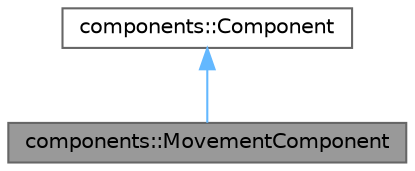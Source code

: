 digraph "components::MovementComponent"
{
 // LATEX_PDF_SIZE
  bgcolor="transparent";
  edge [fontname=Helvetica,fontsize=10,labelfontname=Helvetica,labelfontsize=10];
  node [fontname=Helvetica,fontsize=10,shape=box,height=0.2,width=0.4];
  Node1 [id="Node000001",label="components::MovementComponent",height=0.2,width=0.4,color="gray40", fillcolor="grey60", style="filled", fontcolor="black",tooltip="Handles movement logic for a game object."];
  Node2 -> Node1 [id="edge1_Node000001_Node000002",dir="back",color="steelblue1",style="solid",tooltip=" "];
  Node2 [id="Node000002",label="components::Component",height=0.2,width=0.4,color="gray40", fillcolor="white", style="filled",URL="$classcomponents_1_1_component.html",tooltip="Abstract base class for all components in the game engine."];
}
